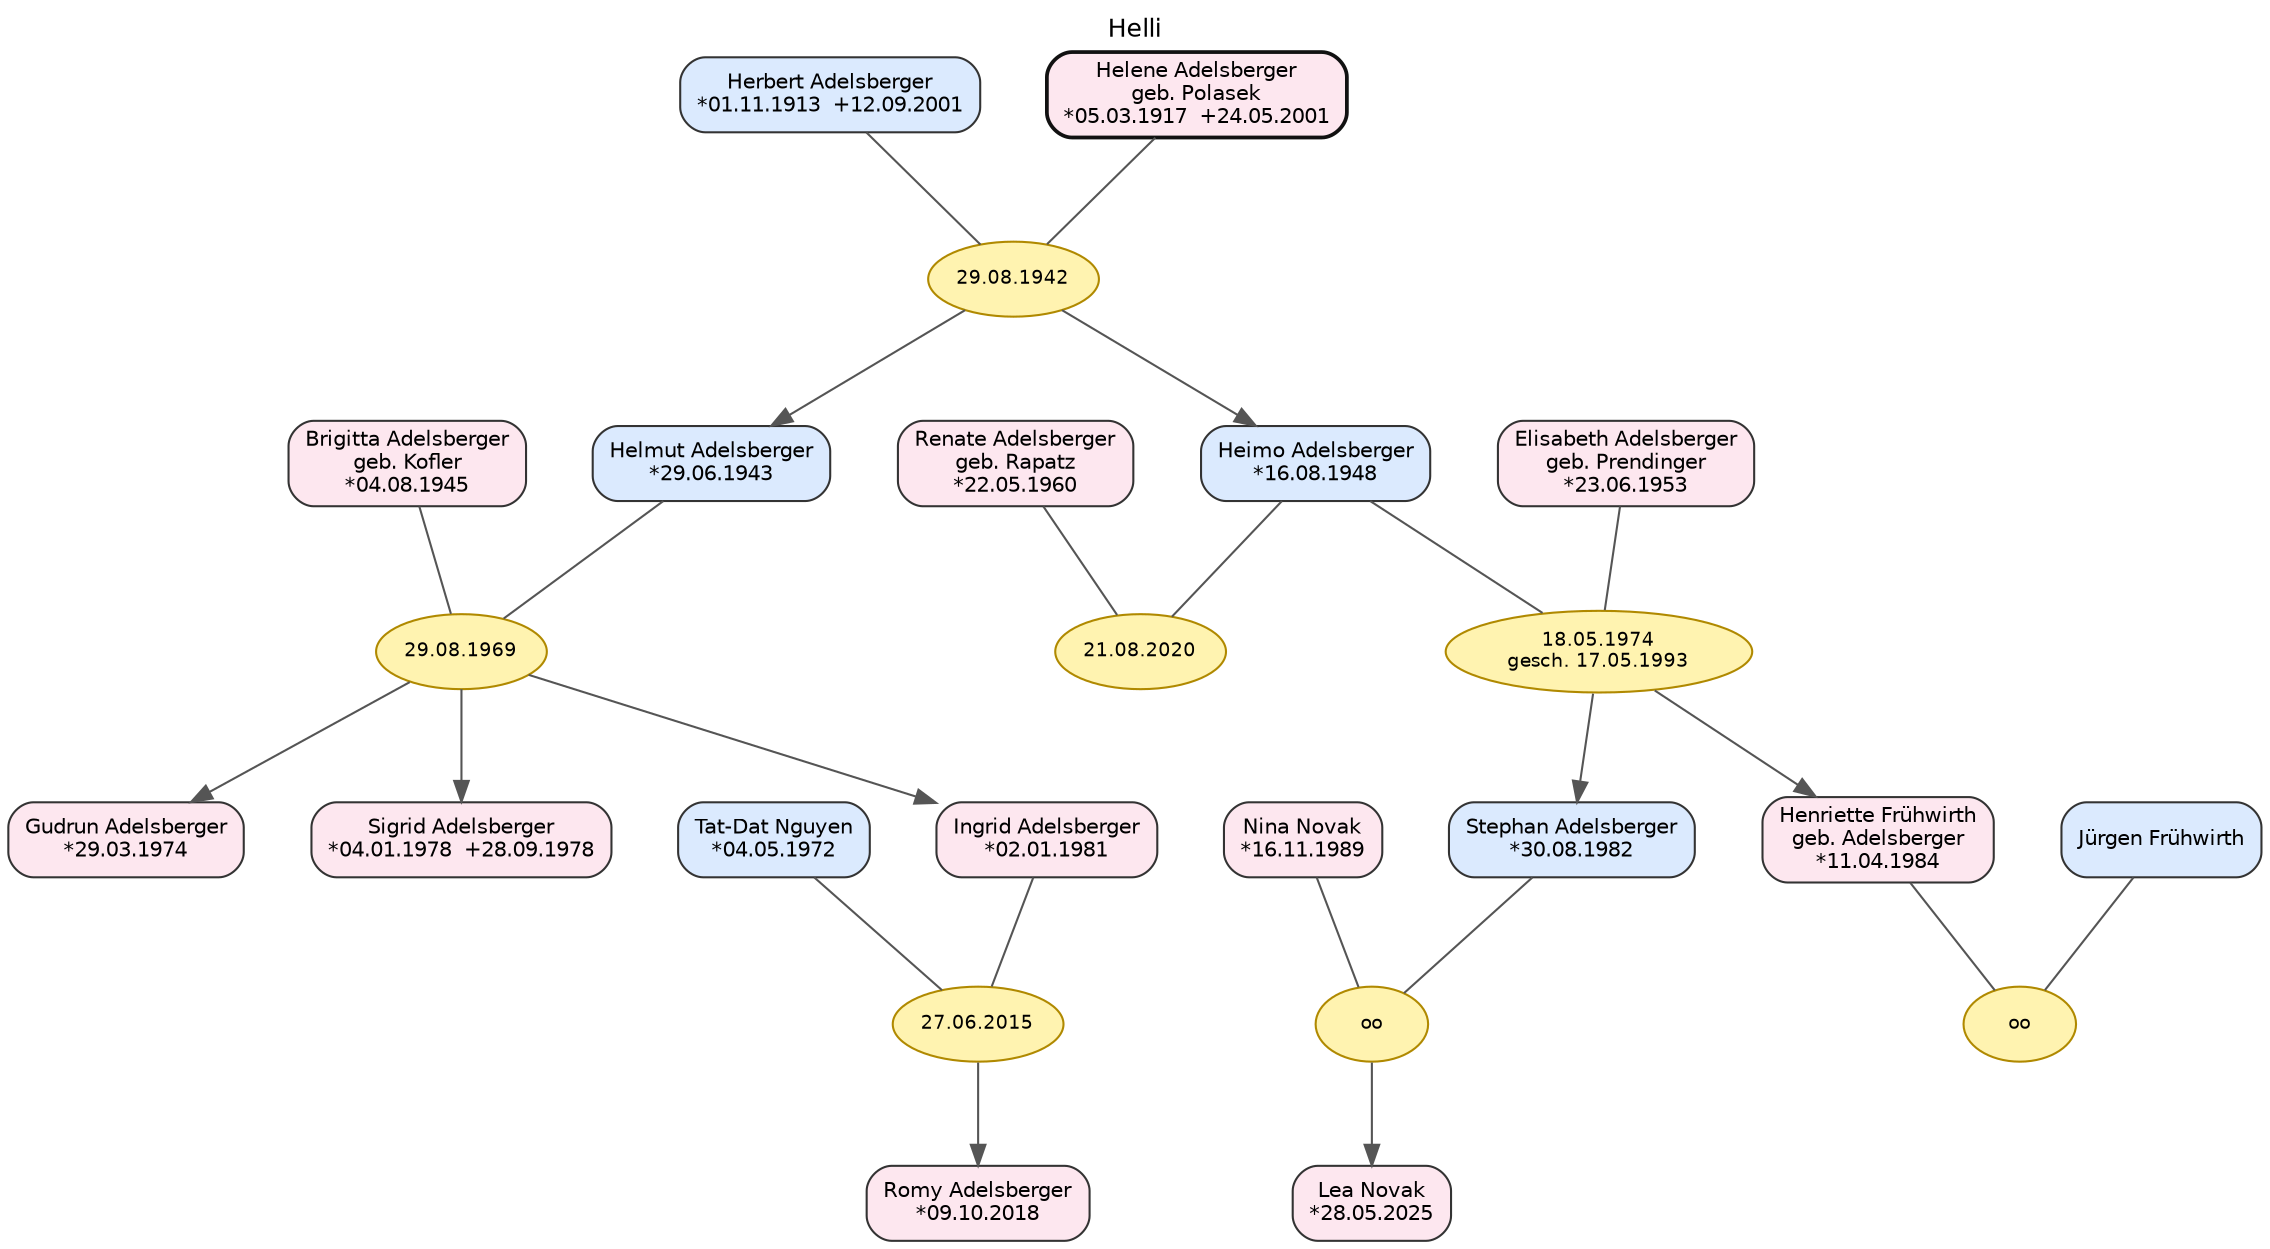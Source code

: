 // Helli
digraph {
	concentrate=false nodesep=0.45 overlap=false rankdir=TB ranksep=0.70 splines=polyline
	graph [fontname="DejaVu Sans" fontsize=12 label=Helli labelloc=t]
	node [color="#333333" fontname="DejaVu Sans" fontsize=10 shape=box style="rounded,filled"]
	edge [color="#555555" fontname="DejaVu Sans"]
	att33 [label="Sigrid Adelsberger
*04.01.1978  +28.09.1978" fillcolor="#fde7ef" id=P_att33]
	att05 [label="Herbert Adelsberger
*01.11.1913  +12.09.2001" fillcolor="#dbeafe" id=P_att05]
	att08 [label="Renate Adelsberger
geb. Rapatz
*22.05.1960" fillcolor="#fde7ef" id=P_att08]
	att32 [label="Gudrun Adelsberger
*29.03.1974" fillcolor="#fde7ef" id=P_att32]
	att14 [label="Elisabeth Adelsberger
geb. Prendinger
*23.06.1953" fillcolor="#fde7ef" id=P_att14]
	g6p10 [label="Romy Adelsberger
*09.10.2018" fillcolor="#fde7ef" id=P_g6p10]
	att36 [label="Helmut Adelsberger
*29.06.1943" fillcolor="#dbeafe" id=P_att36]
	g6p02 [label="Brigitta Adelsberger
geb. Kofler
*04.08.1945" fillcolor="#fde7ef" id=P_g6p02]
	att06 [label="Helene Adelsberger
geb. Polasek
*05.03.1917  +24.05.2001" color="#111111" fillcolor="#fde7ef" id=P_att06 penwidth=1.8]
	att21 [label="Stephan Adelsberger
*30.08.1982" fillcolor="#dbeafe" id=P_att21]
	att35 [label="Henriette Frühwirth
geb. Adelsberger
*11.04.1984" fillcolor="#fde7ef" id=P_att35]
	attS02 [label="Nina Novak
*16.11.1989" fillcolor="#fde7ef" id=P_attS02]
	g6p13 [label="Jürgen Frühwirth" fillcolor="#dbeafe" id=P_g6p13]
	att41 [label="Lea Novak
*28.05.2025" fillcolor="#fde7ef" id=P_att41]
	g6p09 [label="Tat-Dat Nguyen
*04.05.1972" fillcolor="#dbeafe" id=P_g6p09]
	att07 [label="Heimo Adelsberger
*16.08.1948" fillcolor="#dbeafe" id=P_att07]
	att34 [label="Ingrid Adelsberger
*02.01.1981" fillcolor="#fde7ef" id=P_att34]
	M_attF3 [label="21.08.2020" color="#b08900" fillcolor="#fff3b0" fontsize=9 id=M_attF3 shape=ellipse style=filled]
	subgraph rank_attF3 {
		rank=same
		att07
		att08
	}
	att07 -> att08 [constraint=true minlen=0 style=invis weight=3600]
	att07 -> M_attF3 [dir=none minlen=1 weight=60]
	att08 -> M_attF3 [dir=none minlen=1 weight=60]
	M_attF2 [label="29.08.1942" color="#b08900" fillcolor="#fff3b0" fontsize=9 id=M_attF2 shape=ellipse style=filled]
	subgraph rank_attF2 {
		rank=same
		att05
		att06
	}
	att05 -> att06 [constraint=true minlen=0 style=invis weight=3600]
	att05 -> M_attF2 [dir=none minlen=1 weight=60]
	att06 -> M_attF2 [dir=none minlen=1 weight=60]
	subgraph kids_attF2 {
		rank=same
		att36
		att07
	}
	M_attF2 -> att36
	M_attF2 -> att07
	att36 -> att07 [constraint=true minlen=0 style=invis weight=1400]
	subgraph pair_att36 {
		rank=same
		att36
		g6p02
	}
	att36 -> g6p02 [constraint=true minlen=0 style=invis weight=2600]
	g6p02 -> att07 [constraint=true minlen=0 style=invis weight=2000]
	subgraph pair_att07 {
		rank=same
		att07
		att14
	}
	att07 -> att14 [constraint=true minlen=0 style=invis weight=2600]
	M_attF10 [label=oo color="#b08900" fillcolor="#fff3b0" fontsize=9 id=M_attF10 shape=ellipse style=filled]
	subgraph rank_attF10 {
		rank=same
		att21
		attS02
	}
	att21 -> attS02 [constraint=true minlen=0 style=invis weight=3600]
	att21 -> M_attF10 [dir=none minlen=1 weight=60]
	attS02 -> M_attF10 [dir=none minlen=1 weight=60]
	subgraph kids_attF10 {
		rank=same
		att41
	}
	M_attF10 -> att41
	M_g6F1 [label="29.08.1969" color="#b08900" fillcolor="#fff3b0" fontsize=9 id=M_g6F1 shape=ellipse style=filled]
	subgraph rank_g6F1 {
		rank=same
		att36
		g6p02
	}
	att36 -> g6p02 [constraint=true minlen=0 style=invis weight=3600]
	att36 -> M_g6F1 [dir=none minlen=1 weight=60]
	g6p02 -> M_g6F1 [dir=none minlen=1 weight=60]
	subgraph kids_g6F1 {
		rank=same
		att32
		att33
		att34
	}
	M_g6F1 -> att32
	M_g6F1 -> att33
	M_g6F1 -> att34
	att32 -> att33 [constraint=true minlen=0 style=invis weight=1400]
	att33 -> att34 [constraint=true minlen=0 style=invis weight=1400]
	subgraph pair_att34 {
		rank=same
		att34
		g6p09
	}
	g6p09 -> att34 [constraint=true minlen=0 style=invis weight=2600]
	M_g6F5 [label=oo color="#b08900" fillcolor="#fff3b0" fontsize=9 id=M_g6F5 shape=ellipse style=filled]
	subgraph rank_g6F5 {
		rank=same
		g6p13
		att35
	}
	g6p13 -> att35 [constraint=true minlen=0 style=invis weight=3600]
	g6p13 -> M_g6F5 [dir=none minlen=1 weight=60]
	att35 -> M_g6F5 [dir=none minlen=1 weight=60]
	M_attF5 [label="18.05.1974
gesch. 17.05.1993" color="#b08900" fillcolor="#fff3b0" fontsize=9 id=M_attF5 shape=ellipse style=filled]
	subgraph rank_attF5 {
		rank=same
		att07
		att14
	}
	att07 -> att14 [constraint=true minlen=0 style=invis weight=3600]
	att07 -> M_attF5 [dir=none minlen=1 weight=60]
	att14 -> M_attF5 [dir=none minlen=1 weight=60]
	subgraph kids_attF5 {
		rank=same
		att21
		att35
	}
	M_attF5 -> att21
	M_attF5 -> att35
	att21 -> att35 [constraint=true minlen=0 style=invis weight=1400]
	subgraph pair_att21 {
		rank=same
		att21
		attS02
	}
	att21 -> attS02 [constraint=true minlen=0 style=invis weight=2600]
	attS02 -> att35 [constraint=true minlen=0 style=invis weight=2000]
	subgraph pair_att35 {
		rank=same
		att35
		g6p13
	}
	g6p13 -> att35 [constraint=true minlen=0 style=invis weight=2600]
	M_g6F2 [label="27.06.2015" color="#b08900" fillcolor="#fff3b0" fontsize=9 id=M_g6F2 shape=ellipse style=filled]
	subgraph rank_g6F2 {
		rank=same
		g6p09
		att34
	}
	g6p09 -> att34 [constraint=true minlen=0 style=invis weight=3600]
	g6p09 -> M_g6F2 [dir=none minlen=1 weight=60]
	att34 -> M_g6F2 [dir=none minlen=1 weight=60]
	subgraph kids_g6F2 {
		rank=same
		g6p10
	}
	M_g6F2 -> g6p10
	subgraph gen_0 {
		rank=same
		att06
		att05
	}
	subgraph gen_1 {
		rank=same
		att36
		att07
		g6p02
		att14
		att08
	}
	subgraph gen_2 {
		rank=same
		att32
		att33
		att34
		att21
		att35
		g6p09
		attS02
		g6p13
	}
	subgraph gen_3 {
		rank=same
		g6p10
		att41
	}
	att05 -> att06 [constraint=true minlen=0 style=invis weight=1800]
	att06 -> att05 [constraint=true minlen=0 style=invis weight=1800]
	att07 -> att14 [constraint=true minlen=0 style=invis weight=1800]
	att07 -> att08 [constraint=true minlen=0 style=invis weight=1800]
	att14 -> att07 [constraint=true minlen=0 style=invis weight=1800]
	att08 -> att07 [constraint=true minlen=0 style=invis weight=1800]
	att21 -> attS02 [constraint=true minlen=0 style=invis weight=1800]
	attS02 -> att21 [constraint=true minlen=0 style=invis weight=1800]
	att36 -> g6p02 [constraint=true minlen=0 style=invis weight=1800]
	g6p02 -> att36 [constraint=true minlen=0 style=invis weight=1800]
	g6p09 -> att34 [constraint=true minlen=0 style=invis weight=1800]
	att34 -> g6p09 [constraint=true minlen=0 style=invis weight=1800]
	g6p13 -> att35 [constraint=true minlen=0 style=invis weight=1800]
	att35 -> g6p13 [constraint=true minlen=0 style=invis weight=1800]
}
